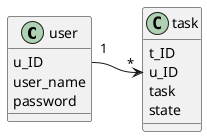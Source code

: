 @startuml
'https://plantuml.com/class-diagram

class user {
    u_ID
    user_name
    password
}
class task {
    t_ID
    u_ID 
    task
    state
}
user::u_ID "1" -> "*" task::u_ID

@enduml